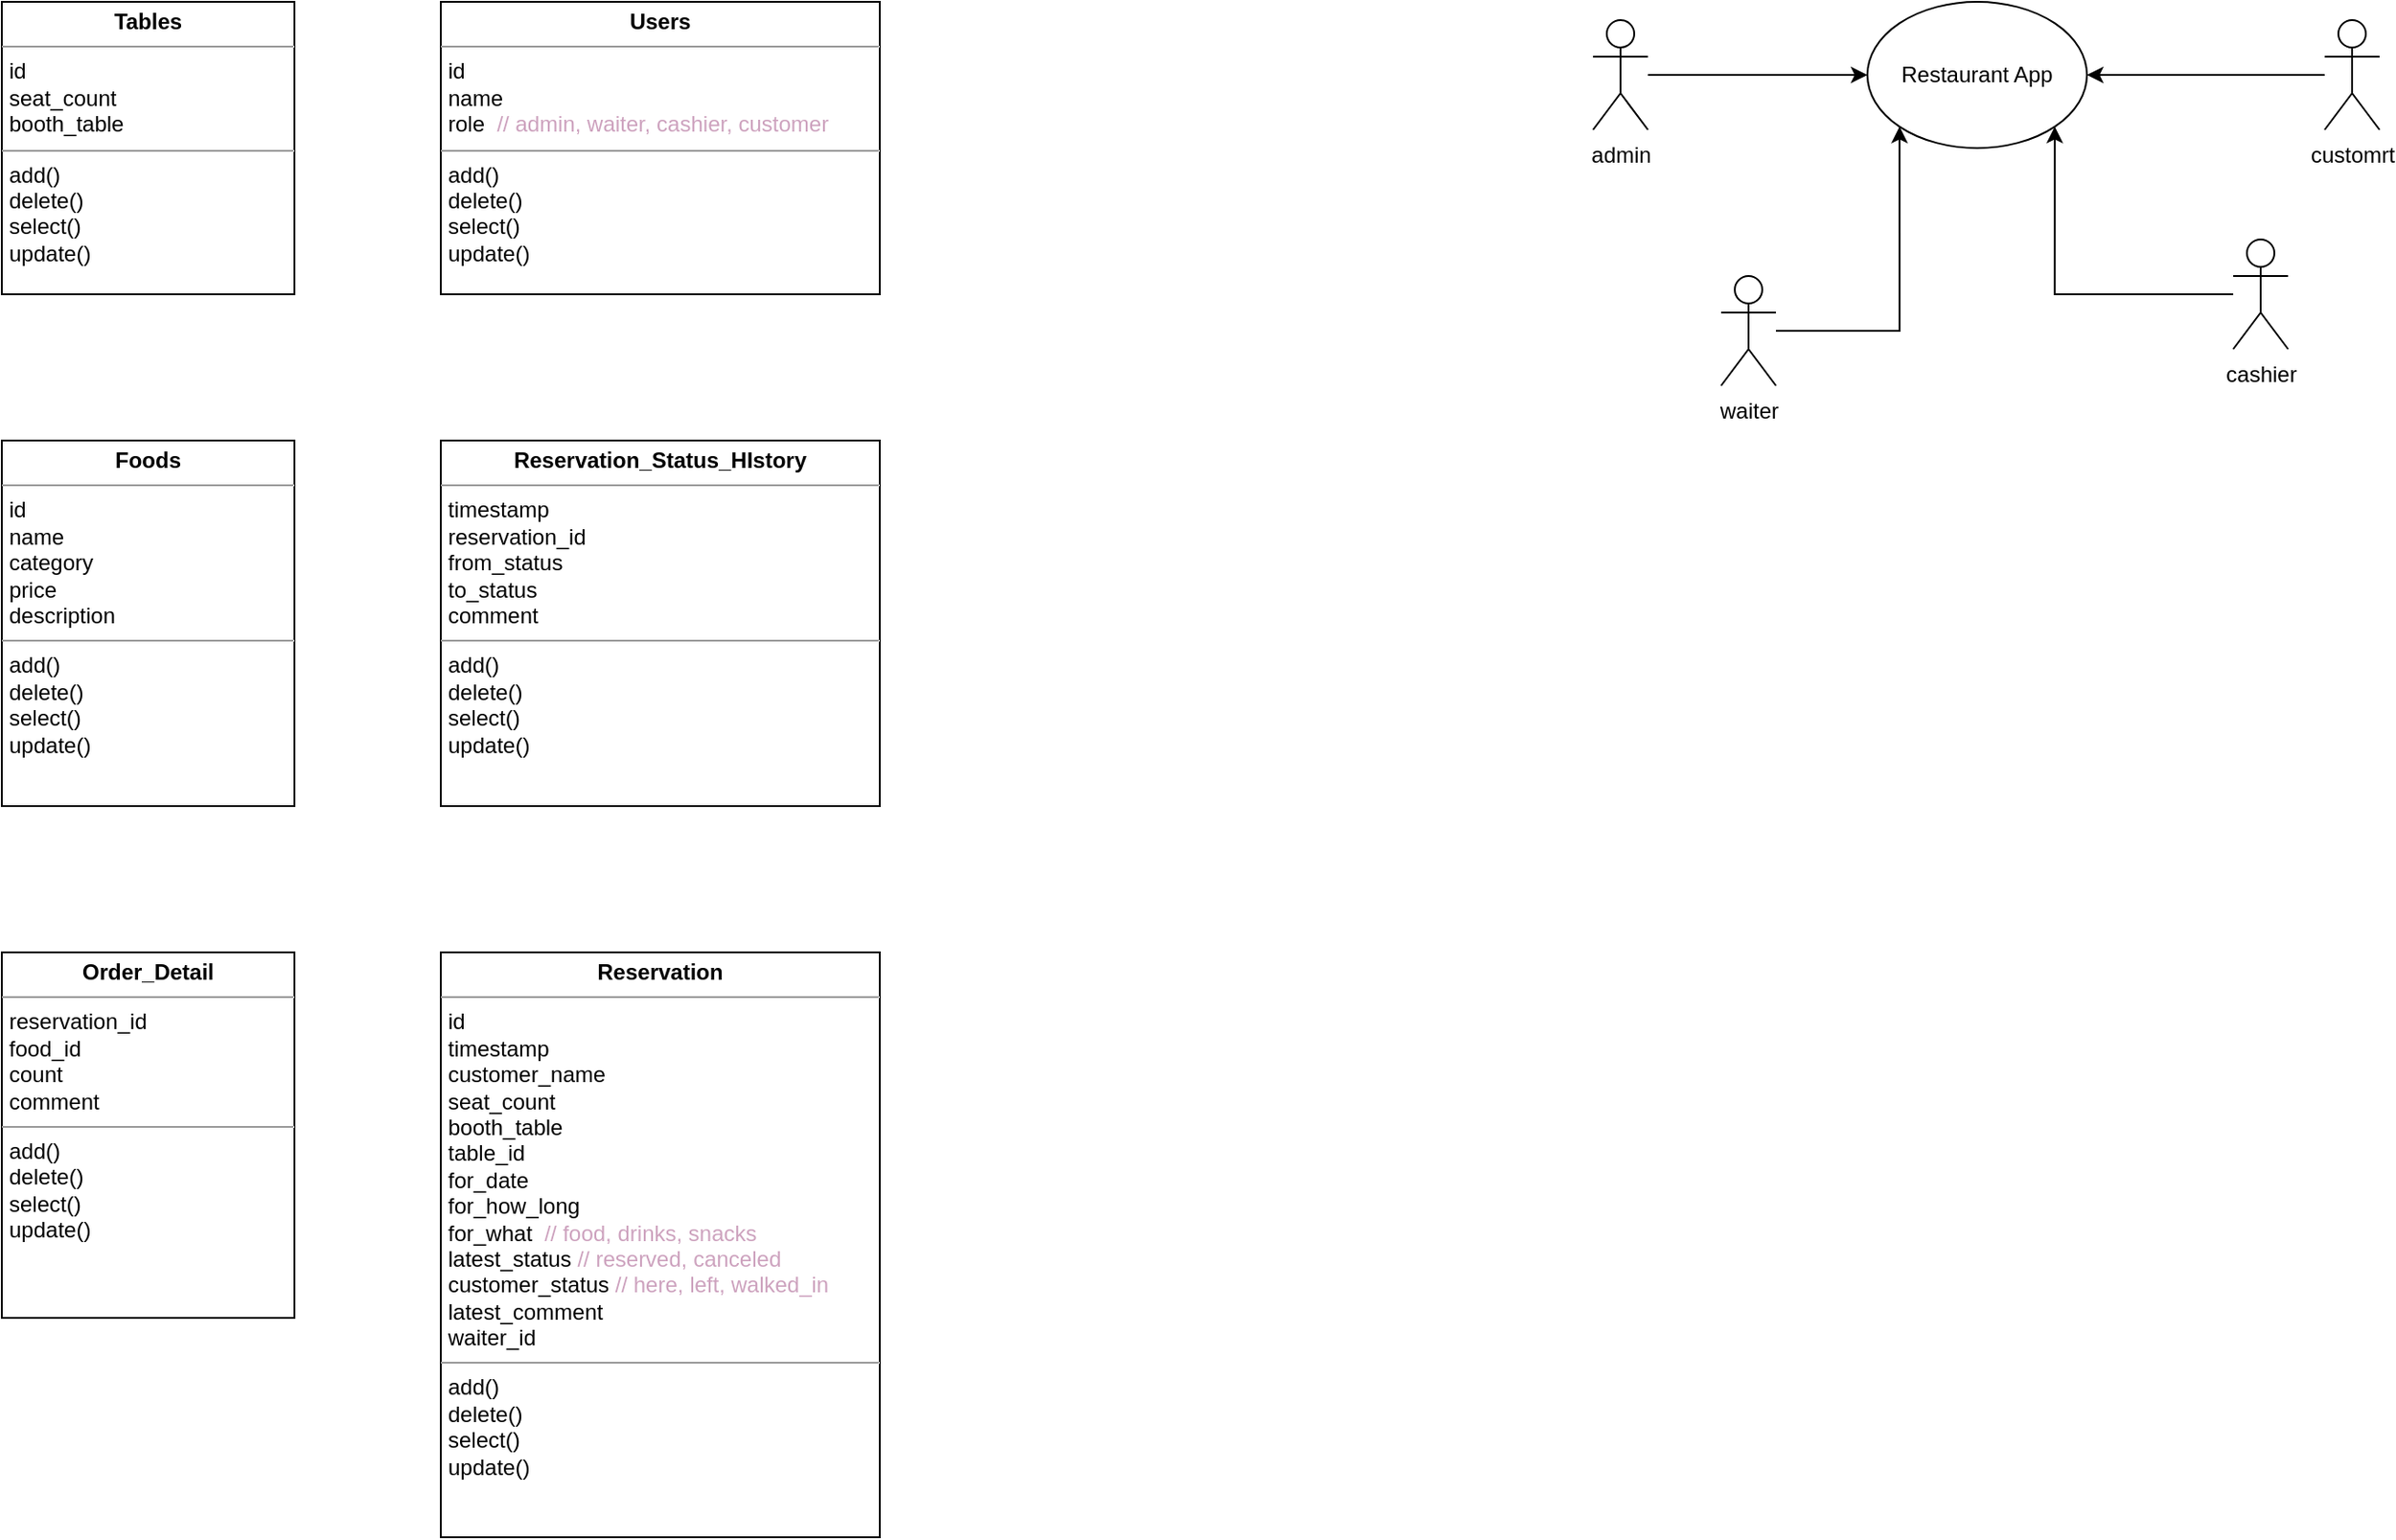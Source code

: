 <mxfile version="20.8.16" type="device"><diagram name="Page-1" id="UBsn8-KkZ4vsql1WDNcl"><mxGraphModel dx="758" dy="843" grid="1" gridSize="10" guides="1" tooltips="1" connect="1" arrows="1" fold="1" page="1" pageScale="1" pageWidth="3300" pageHeight="4681" math="0" shadow="0"><root><mxCell id="0"/><mxCell id="1" parent="0"/><mxCell id="XTSLgMppjDrNajUr56D2-1" value="&lt;p style=&quot;margin:0px;margin-top:4px;text-align:center;&quot;&gt;&lt;b&gt;Tables&lt;/b&gt;&lt;/p&gt;&lt;hr size=&quot;1&quot;&gt;&lt;p style=&quot;margin:0px;margin-left:4px;&quot;&gt;id&lt;/p&gt;&lt;p style=&quot;margin:0px;margin-left:4px;&quot;&gt;seat_count&lt;/p&gt;&lt;p style=&quot;margin:0px;margin-left:4px;&quot;&gt;booth_table&lt;/p&gt;&lt;hr size=&quot;1&quot;&gt;&lt;p style=&quot;margin:0px;margin-left:4px;&quot;&gt;add()&lt;/p&gt;&lt;p style=&quot;margin:0px;margin-left:4px;&quot;&gt;delete()&lt;/p&gt;&lt;p style=&quot;margin:0px;margin-left:4px;&quot;&gt;select()&lt;/p&gt;&lt;p style=&quot;margin:0px;margin-left:4px;&quot;&gt;update()&lt;/p&gt;" style="verticalAlign=top;align=left;overflow=fill;fontSize=12;fontFamily=Helvetica;html=1;rounded=0;shadow=0;comic=0;labelBackgroundColor=none;strokeWidth=1" vertex="1" parent="1"><mxGeometry x="40" y="40" width="160" height="160" as="geometry"/></mxCell><mxCell id="XTSLgMppjDrNajUr56D2-2" value="&lt;p style=&quot;margin:0px;margin-top:4px;text-align:center;&quot;&gt;&lt;b&gt;Users&lt;/b&gt;&lt;/p&gt;&lt;hr size=&quot;1&quot;&gt;&lt;p style=&quot;margin:0px;margin-left:4px;&quot;&gt;id&lt;/p&gt;&lt;p style=&quot;margin:0px;margin-left:4px;&quot;&gt;name&lt;/p&gt;&lt;p style=&quot;margin:0px;margin-left:4px;&quot;&gt;role&amp;nbsp; &lt;font color=&quot;#cda2be&quot;&gt;// admin, waiter, cashier, customer&lt;/font&gt;&lt;/p&gt;&lt;hr size=&quot;1&quot;&gt;&lt;p style=&quot;margin:0px;margin-left:4px;&quot;&gt;add()&lt;/p&gt;&lt;p style=&quot;margin:0px;margin-left:4px;&quot;&gt;delete()&lt;/p&gt;&lt;p style=&quot;margin:0px;margin-left:4px;&quot;&gt;select()&lt;/p&gt;&lt;p style=&quot;margin:0px;margin-left:4px;&quot;&gt;update()&lt;/p&gt;" style="verticalAlign=top;align=left;overflow=fill;fontSize=12;fontFamily=Helvetica;html=1;rounded=0;shadow=0;comic=0;labelBackgroundColor=none;strokeWidth=1" vertex="1" parent="1"><mxGeometry x="280" y="40" width="240" height="160" as="geometry"/></mxCell><mxCell id="XTSLgMppjDrNajUr56D2-15" value="" style="group" vertex="1" connectable="0" parent="1"><mxGeometry x="910" y="40" width="430" height="210" as="geometry"/></mxCell><mxCell id="XTSLgMppjDrNajUr56D2-3" value="Restaurant App" style="ellipse;whiteSpace=wrap;html=1;" vertex="1" parent="XTSLgMppjDrNajUr56D2-15"><mxGeometry x="150" width="120" height="80" as="geometry"/></mxCell><mxCell id="XTSLgMppjDrNajUr56D2-7" style="edgeStyle=orthogonalEdgeStyle;rounded=0;orthogonalLoop=1;jettySize=auto;html=1;entryX=0;entryY=0.5;entryDx=0;entryDy=0;" edge="1" parent="XTSLgMppjDrNajUr56D2-15" source="XTSLgMppjDrNajUr56D2-4" target="XTSLgMppjDrNajUr56D2-3"><mxGeometry relative="1" as="geometry"/></mxCell><mxCell id="XTSLgMppjDrNajUr56D2-4" value="admin" style="shape=umlActor;verticalLabelPosition=bottom;verticalAlign=top;html=1;outlineConnect=0;" vertex="1" parent="XTSLgMppjDrNajUr56D2-15"><mxGeometry y="10" width="30" height="60" as="geometry"/></mxCell><mxCell id="XTSLgMppjDrNajUr56D2-8" style="edgeStyle=orthogonalEdgeStyle;rounded=0;orthogonalLoop=1;jettySize=auto;html=1;" edge="1" parent="XTSLgMppjDrNajUr56D2-15" source="XTSLgMppjDrNajUr56D2-5" target="XTSLgMppjDrNajUr56D2-3"><mxGeometry relative="1" as="geometry"/></mxCell><mxCell id="XTSLgMppjDrNajUr56D2-5" value="customrt" style="shape=umlActor;verticalLabelPosition=bottom;verticalAlign=top;html=1;outlineConnect=0;" vertex="1" parent="XTSLgMppjDrNajUr56D2-15"><mxGeometry x="400" y="10" width="30" height="60" as="geometry"/></mxCell><mxCell id="XTSLgMppjDrNajUr56D2-11" style="edgeStyle=orthogonalEdgeStyle;rounded=0;orthogonalLoop=1;jettySize=auto;html=1;entryX=0;entryY=1;entryDx=0;entryDy=0;" edge="1" parent="XTSLgMppjDrNajUr56D2-15" source="XTSLgMppjDrNajUr56D2-9" target="XTSLgMppjDrNajUr56D2-3"><mxGeometry relative="1" as="geometry"/></mxCell><mxCell id="XTSLgMppjDrNajUr56D2-9" value="waiter" style="shape=umlActor;verticalLabelPosition=bottom;verticalAlign=top;html=1;outlineConnect=0;" vertex="1" parent="XTSLgMppjDrNajUr56D2-15"><mxGeometry x="70" y="150" width="30" height="60" as="geometry"/></mxCell><mxCell id="XTSLgMppjDrNajUr56D2-13" style="edgeStyle=orthogonalEdgeStyle;rounded=0;orthogonalLoop=1;jettySize=auto;html=1;entryX=1;entryY=1;entryDx=0;entryDy=0;" edge="1" parent="XTSLgMppjDrNajUr56D2-15" source="XTSLgMppjDrNajUr56D2-12" target="XTSLgMppjDrNajUr56D2-3"><mxGeometry relative="1" as="geometry"/></mxCell><mxCell id="XTSLgMppjDrNajUr56D2-12" value="cashier" style="shape=umlActor;verticalLabelPosition=bottom;verticalAlign=top;html=1;outlineConnect=0;" vertex="1" parent="XTSLgMppjDrNajUr56D2-15"><mxGeometry x="350" y="130" width="30" height="60" as="geometry"/></mxCell><mxCell id="XTSLgMppjDrNajUr56D2-19" value="&lt;p style=&quot;margin:0px;margin-top:4px;text-align:center;&quot;&gt;&lt;b&gt;Foods&lt;/b&gt;&lt;/p&gt;&lt;hr size=&quot;1&quot;&gt;&lt;p style=&quot;margin:0px;margin-left:4px;&quot;&gt;id&lt;/p&gt;&lt;p style=&quot;margin:0px;margin-left:4px;&quot;&gt;name&lt;/p&gt;&lt;p style=&quot;margin:0px;margin-left:4px;&quot;&gt;category&lt;/p&gt;&lt;p style=&quot;margin:0px;margin-left:4px;&quot;&gt;price&lt;/p&gt;&lt;p style=&quot;margin:0px;margin-left:4px;&quot;&gt;description&lt;/p&gt;&lt;hr size=&quot;1&quot;&gt;&lt;p style=&quot;margin:0px;margin-left:4px;&quot;&gt;add()&lt;/p&gt;&lt;p style=&quot;margin:0px;margin-left:4px;&quot;&gt;delete()&lt;/p&gt;&lt;p style=&quot;margin:0px;margin-left:4px;&quot;&gt;select()&lt;/p&gt;&lt;p style=&quot;margin:0px;margin-left:4px;&quot;&gt;update()&lt;/p&gt;" style="verticalAlign=top;align=left;overflow=fill;fontSize=12;fontFamily=Helvetica;html=1;rounded=0;shadow=0;comic=0;labelBackgroundColor=none;strokeWidth=1" vertex="1" parent="1"><mxGeometry x="40" y="280" width="160" height="200" as="geometry"/></mxCell><mxCell id="XTSLgMppjDrNajUr56D2-20" value="&lt;p style=&quot;margin:0px;margin-top:4px;text-align:center;&quot;&gt;&lt;b&gt;Order_Detail&lt;/b&gt;&lt;/p&gt;&lt;hr size=&quot;1&quot;&gt;&lt;p style=&quot;margin:0px;margin-left:4px;&quot;&gt;&lt;span style=&quot;background-color: initial;&quot;&gt;reservation_id&lt;/span&gt;&lt;/p&gt;&lt;p style=&quot;margin:0px;margin-left:4px;&quot;&gt;food_id&lt;/p&gt;&lt;p style=&quot;margin:0px;margin-left:4px;&quot;&gt;count&lt;/p&gt;&lt;p style=&quot;margin:0px;margin-left:4px;&quot;&gt;comment&lt;/p&gt;&lt;hr size=&quot;1&quot;&gt;&lt;p style=&quot;margin:0px;margin-left:4px;&quot;&gt;add()&lt;/p&gt;&lt;p style=&quot;margin:0px;margin-left:4px;&quot;&gt;delete()&lt;/p&gt;&lt;p style=&quot;margin:0px;margin-left:4px;&quot;&gt;select()&lt;/p&gt;&lt;p style=&quot;margin:0px;margin-left:4px;&quot;&gt;update()&lt;/p&gt;" style="verticalAlign=top;align=left;overflow=fill;fontSize=12;fontFamily=Helvetica;html=1;rounded=0;shadow=0;comic=0;labelBackgroundColor=none;strokeWidth=1" vertex="1" parent="1"><mxGeometry x="40" y="560" width="160" height="200" as="geometry"/></mxCell><mxCell id="XTSLgMppjDrNajUr56D2-21" value="&lt;p style=&quot;margin:0px;margin-top:4px;text-align:center;&quot;&gt;&lt;b&gt;Reservation_Status_HIstory&lt;/b&gt;&lt;/p&gt;&lt;hr size=&quot;1&quot;&gt;&lt;p style=&quot;margin:0px;margin-left:4px;&quot;&gt;timestamp&lt;/p&gt;&lt;p style=&quot;margin:0px;margin-left:4px;&quot;&gt;reservation_id&lt;/p&gt;&lt;p style=&quot;margin:0px;margin-left:4px;&quot;&gt;from_status&lt;/p&gt;&lt;p style=&quot;margin:0px;margin-left:4px;&quot;&gt;to_status&lt;/p&gt;&lt;p style=&quot;margin:0px;margin-left:4px;&quot;&gt;comment&lt;/p&gt;&lt;hr size=&quot;1&quot;&gt;&lt;p style=&quot;margin:0px;margin-left:4px;&quot;&gt;add()&lt;/p&gt;&lt;p style=&quot;margin:0px;margin-left:4px;&quot;&gt;delete()&lt;/p&gt;&lt;p style=&quot;margin:0px;margin-left:4px;&quot;&gt;select()&lt;/p&gt;&lt;p style=&quot;margin:0px;margin-left:4px;&quot;&gt;update()&lt;/p&gt;" style="verticalAlign=top;align=left;overflow=fill;fontSize=12;fontFamily=Helvetica;html=1;rounded=0;shadow=0;comic=0;labelBackgroundColor=none;strokeWidth=1" vertex="1" parent="1"><mxGeometry x="280" y="280" width="240" height="200" as="geometry"/></mxCell><mxCell id="XTSLgMppjDrNajUr56D2-22" value="&lt;p style=&quot;margin:0px;margin-top:4px;text-align:center;&quot;&gt;&lt;b&gt;Reservation&lt;/b&gt;&lt;/p&gt;&lt;hr size=&quot;1&quot;&gt;&lt;p style=&quot;margin:0px;margin-left:4px;&quot;&gt;id&lt;/p&gt;&lt;p style=&quot;margin:0px;margin-left:4px;&quot;&gt;timestamp&lt;/p&gt;&lt;p style=&quot;margin:0px;margin-left:4px;&quot;&gt;customer_name&lt;/p&gt;&lt;p style=&quot;margin:0px;margin-left:4px;&quot;&gt;seat_count&lt;/p&gt;&lt;p style=&quot;margin:0px;margin-left:4px;&quot;&gt;booth_table&lt;/p&gt;&lt;p style=&quot;margin:0px;margin-left:4px;&quot;&gt;table_id&lt;/p&gt;&lt;p style=&quot;margin:0px;margin-left:4px;&quot;&gt;for_date&lt;/p&gt;&lt;p style=&quot;margin:0px;margin-left:4px;&quot;&gt;for_how_long&lt;/p&gt;&lt;p style=&quot;margin:0px;margin-left:4px;&quot;&gt;for_what&amp;nbsp;&lt;span style=&quot;background-color: initial;&quot;&gt;&amp;nbsp;&lt;font color=&quot;#cda2be&quot;&gt;// food, drinks, snacks&lt;/font&gt;&lt;/span&gt;&lt;/p&gt;&lt;p style=&quot;margin:0px;margin-left:4px;&quot;&gt;latest_status &lt;font color=&quot;#cda2be&quot;&gt;// reserved, canceled&lt;/font&gt;&lt;/p&gt;&lt;p style=&quot;margin:0px;margin-left:4px;&quot;&gt;customer_status &lt;font color=&quot;#cda2be&quot;&gt;// here, left, walked_in&lt;/font&gt;&lt;/p&gt;&lt;p style=&quot;margin:0px;margin-left:4px;&quot;&gt;latest_comment&lt;/p&gt;&lt;p style=&quot;margin:0px;margin-left:4px;&quot;&gt;waiter_id&lt;/p&gt;&lt;hr size=&quot;1&quot;&gt;&lt;p style=&quot;margin:0px;margin-left:4px;&quot;&gt;add()&lt;/p&gt;&lt;p style=&quot;margin:0px;margin-left:4px;&quot;&gt;delete()&lt;/p&gt;&lt;p style=&quot;margin:0px;margin-left:4px;&quot;&gt;select()&lt;/p&gt;&lt;p style=&quot;margin:0px;margin-left:4px;&quot;&gt;update()&lt;/p&gt;" style="verticalAlign=top;align=left;overflow=fill;fontSize=12;fontFamily=Helvetica;html=1;rounded=0;shadow=0;comic=0;labelBackgroundColor=none;strokeWidth=1" vertex="1" parent="1"><mxGeometry x="280" y="560" width="240" height="320" as="geometry"/></mxCell></root></mxGraphModel></diagram></mxfile>